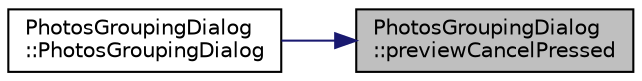 digraph "PhotosGroupingDialog::previewCancelPressed"
{
 // LATEX_PDF_SIZE
  edge [fontname="Helvetica",fontsize="10",labelfontname="Helvetica",labelfontsize="10"];
  node [fontname="Helvetica",fontsize="10",shape=record];
  rankdir="RL";
  Node1 [label="PhotosGroupingDialog\l::previewCancelPressed",height=0.2,width=0.4,color="black", fillcolor="grey75", style="filled", fontcolor="black",tooltip=" "];
  Node1 -> Node2 [dir="back",color="midnightblue",fontsize="10",style="solid",fontname="Helvetica"];
  Node2 [label="PhotosGroupingDialog\l::PhotosGroupingDialog",height=0.2,width=0.4,color="black", fillcolor="white", style="filled",URL="$class_photos_grouping_dialog.html#aeed3a4a101b4a4397df363f55f3dc7a1",tooltip=" "];
}
